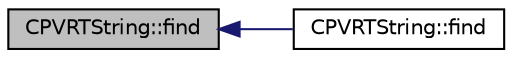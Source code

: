 digraph "CPVRTString::find"
{
  edge [fontname="Helvetica",fontsize="10",labelfontname="Helvetica",labelfontsize="10"];
  node [fontname="Helvetica",fontsize="10",shape=record];
  rankdir="LR";
  Node1 [label="CPVRTString::find",height=0.2,width=0.4,color="black", fillcolor="grey75", style="filled", fontcolor="black"];
  Node1 -> Node2 [dir="back",color="midnightblue",fontsize="10",style="solid"];
  Node2 [label="CPVRTString::find",height=0.2,width=0.4,color="black", fillcolor="white", style="filled",URL="$class_c_p_v_r_t_string.html#a39beb7375cd4ec6ecbb6201ed62722c1",tooltip="Finds a substring within this string. "];
}
